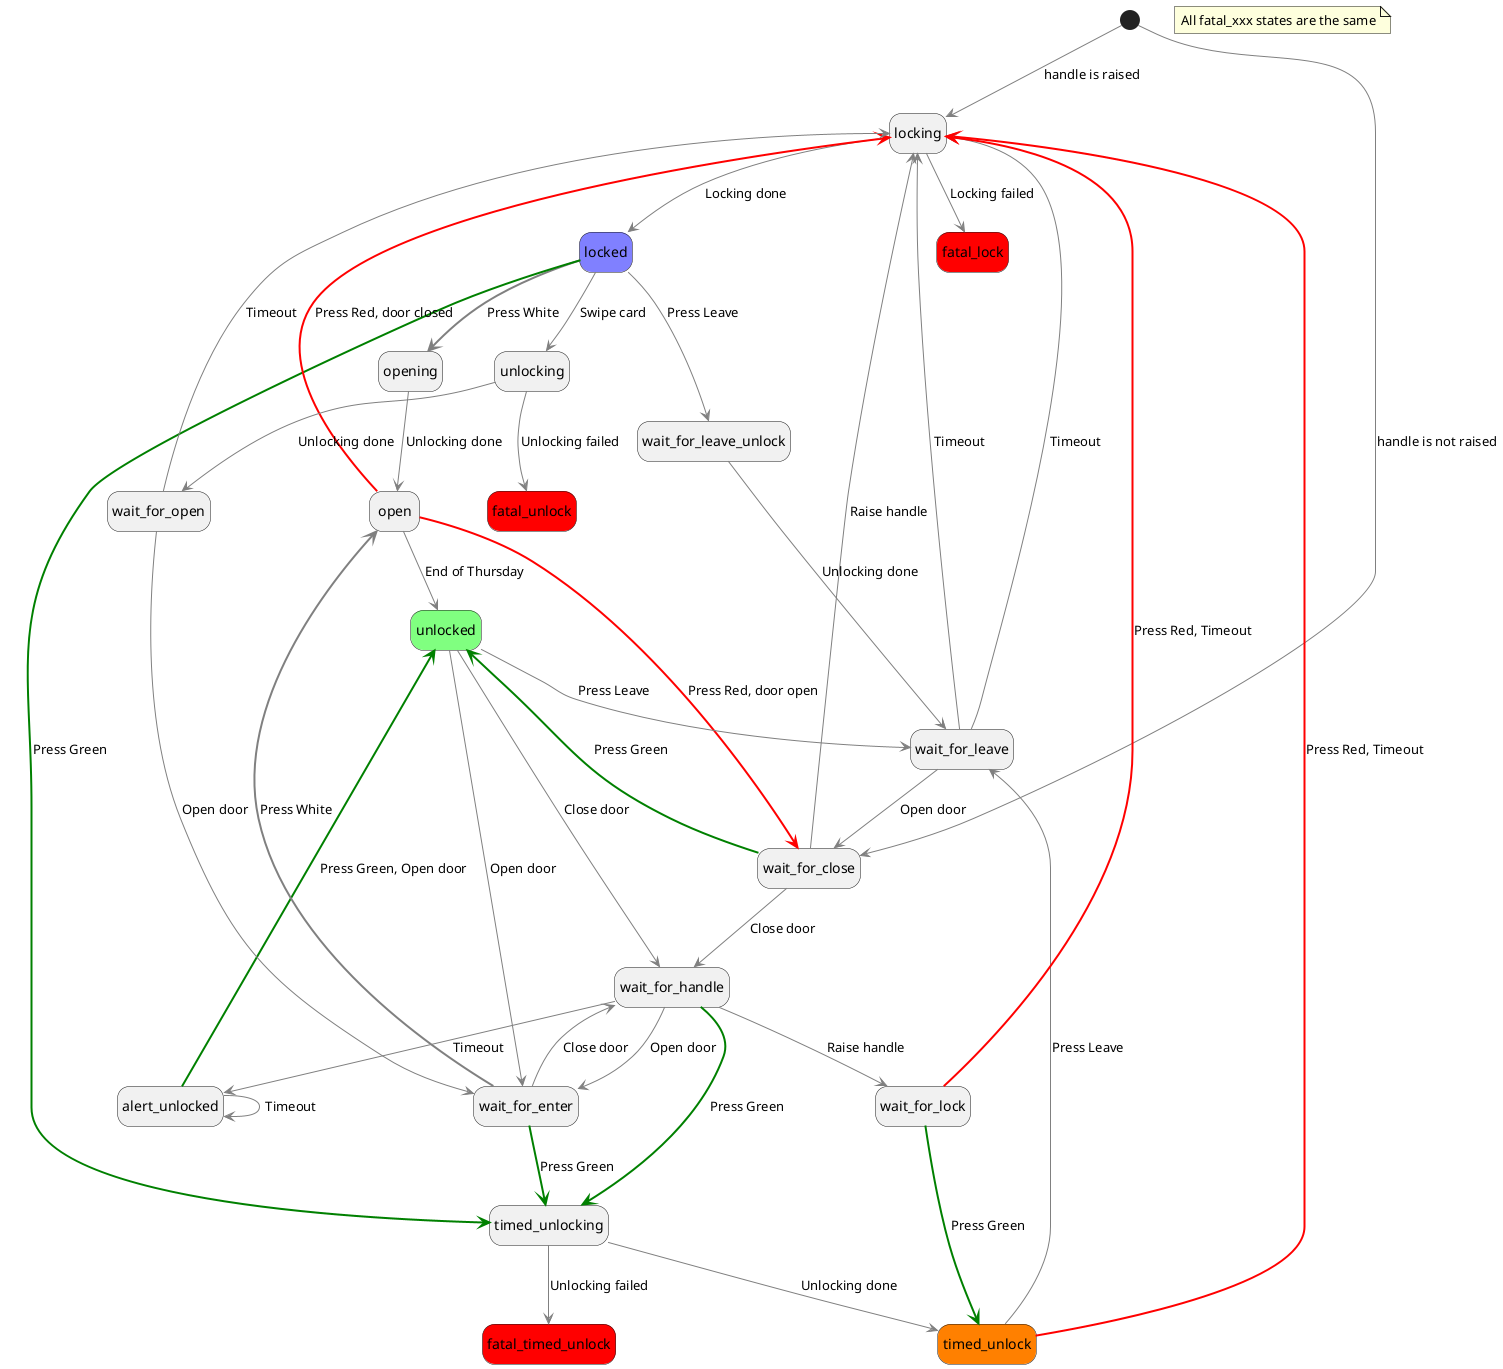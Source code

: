 @startuml
hide empty description

<style>
stateDiagram {
  arrow {
    LineColor Gray
  }
}
</style>

state fatal_lock #ff0000
state fatal_unlock #ff0000
state fatal_timed_unlock #ff0000

note "All fatal_xxx states are the same" as fatal_note

state locked #8080ff
state unlocked #80ff80
state timed_unlock #ff8000

[*] --> locking: handle is raised
[*] --> wait_for_close: handle is not raised
alert_unlocked --> alert_unlocked: Timeout
alert_unlocked -[#green,bold]-> unlocked: Press Green, Open door
locked -[#gray,bold]-> opening: Press White
locked -[#green,bold]-> timed_unlocking: Press Green
locked --> unlocking: Swipe card
locked --> wait_for_leave_unlock: Press Leave
locking --> fatal_lock: Locking failed
locking --> locked: Locking done
open -[#red,bold]-> locking: Press Red, door closed
open -[#red,bold]-> wait_for_close: Press Red, door open
open --> unlocked: End of Thursday
opening --> open: Unlocking done
timed_unlock -[#red,bold]-> locking: Press Red, Timeout
timed_unlock --> wait_for_leave: Press Leave
timed_unlocking --> fatal_timed_unlock: Unlocking failed
timed_unlocking --> timed_unlock: Unlocking done
unlocked --> wait_for_enter: Open door
unlocked --> wait_for_handle: Close door
unlocked --> wait_for_leave: Press Leave
unlocking --> fatal_unlock: Unlocking failed
unlocking --> wait_for_open: Unlocking done
wait_for_close --> locking: Raise handle
wait_for_close -[#green,bold]-> unlocked: Press Green
wait_for_close --> wait_for_handle: Close door
wait_for_enter -[#green,bold]-> timed_unlocking: Press Green
wait_for_enter -[#grey,bold]-> open: Press White
wait_for_enter --> wait_for_handle: Close door
wait_for_handle --> alert_unlocked: Timeout
wait_for_handle -[#green,bold]-> timed_unlocking: Press Green
wait_for_handle --> wait_for_enter: Open door
wait_for_handle --> wait_for_lock: Raise handle
wait_for_leave --> locking: Timeout
wait_for_leave --> wait_for_close: Open door
wait_for_leave --> locking: Timeout
wait_for_leave_unlock --> wait_for_leave: Unlocking done
wait_for_lock -[#red,bold]-> locking: Press Red, Timeout
wait_for_lock -[#green,bold]-> timed_unlock: Press Green
wait_for_open --> locking: Timeout
wait_for_open --> wait_for_enter: Open door
@enduml
